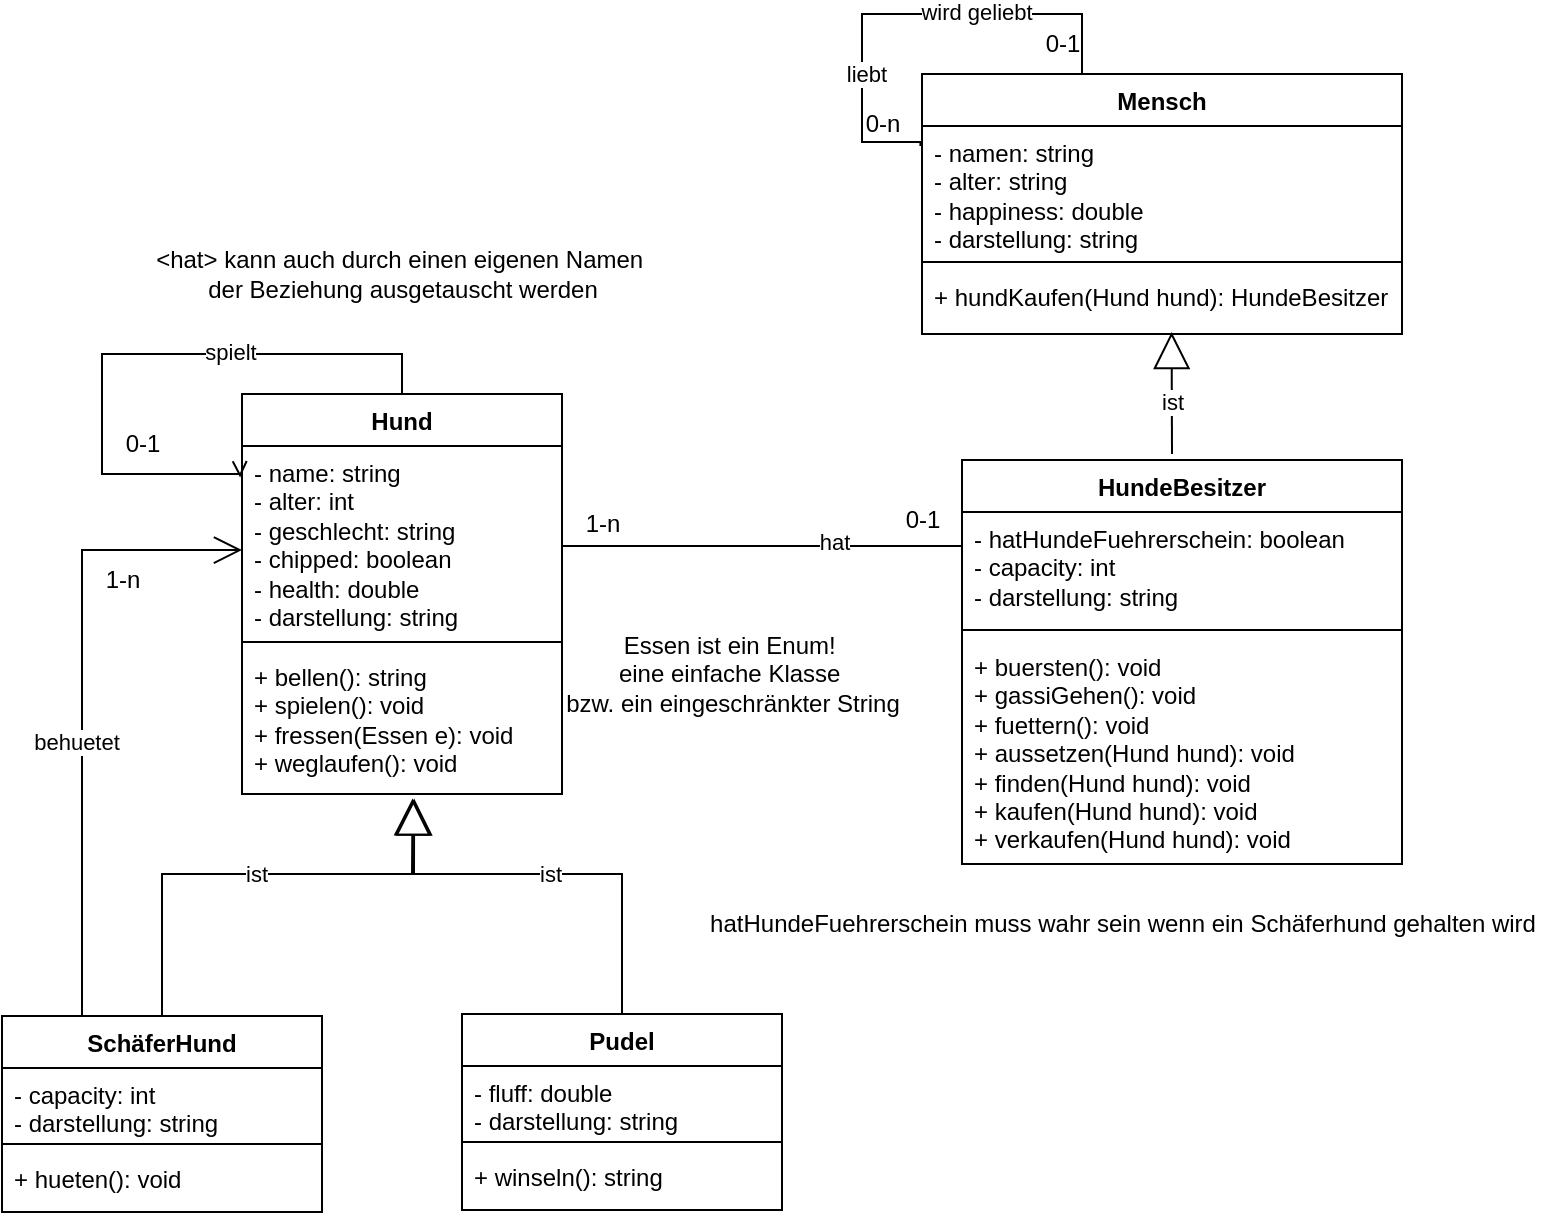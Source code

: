 <mxfile version="28.2.5">
  <diagram name="Page-1" id="Max2WZ-MBaIIRmOilrPB">
    <mxGraphModel dx="1281" dy="1627" grid="1" gridSize="10" guides="1" tooltips="1" connect="1" arrows="1" fold="1" page="1" pageScale="1" pageWidth="850" pageHeight="1100" math="0" shadow="0">
      <root>
        <mxCell id="0" />
        <mxCell id="1" parent="0" />
        <mxCell id="FNegfmYzlg8Jt2f-ISSN-9" value="Hund" style="swimlane;fontStyle=1;align=center;verticalAlign=top;childLayout=stackLayout;horizontal=1;startSize=26;horizontalStack=0;resizeParent=1;resizeParentMax=0;resizeLast=0;collapsible=1;marginBottom=0;whiteSpace=wrap;html=1;" parent="1" vertex="1">
          <mxGeometry x="160" y="170" width="160" height="200" as="geometry" />
        </mxCell>
        <mxCell id="FNegfmYzlg8Jt2f-ISSN-10" value="- name: string&lt;div&gt;- alter: int&lt;/div&gt;&lt;div&gt;-&lt;span style=&quot;background-color: initial;&quot;&gt;&amp;nbsp;geschlecht: string&lt;/span&gt;&lt;div&gt;- chipped: boolean&lt;/div&gt;&lt;div&gt;- health: double&lt;/div&gt;&lt;/div&gt;&lt;div&gt;- darstellung: string&lt;/div&gt;" style="text;strokeColor=none;fillColor=none;align=left;verticalAlign=top;spacingLeft=4;spacingRight=4;overflow=hidden;rotatable=0;points=[[0,0.5],[1,0.5]];portConstraint=eastwest;whiteSpace=wrap;html=1;" parent="FNegfmYzlg8Jt2f-ISSN-9" vertex="1">
          <mxGeometry y="26" width="160" height="94" as="geometry" />
        </mxCell>
        <mxCell id="FNegfmYzlg8Jt2f-ISSN-11" value="" style="line;strokeWidth=1;fillColor=none;align=left;verticalAlign=middle;spacingTop=-1;spacingLeft=3;spacingRight=3;rotatable=0;labelPosition=right;points=[];portConstraint=eastwest;strokeColor=inherit;" parent="FNegfmYzlg8Jt2f-ISSN-9" vertex="1">
          <mxGeometry y="120" width="160" height="8" as="geometry" />
        </mxCell>
        <mxCell id="FNegfmYzlg8Jt2f-ISSN-12" value="+ bellen(): string&lt;div&gt;+ spielen(): void&lt;/div&gt;&lt;div&gt;+ fressen(Essen e): void&lt;/div&gt;&lt;div&gt;+ weglaufen(): void&lt;/div&gt;" style="text;strokeColor=none;fillColor=none;align=left;verticalAlign=top;spacingLeft=4;spacingRight=4;overflow=hidden;rotatable=0;points=[[0,0.5],[1,0.5]];portConstraint=eastwest;whiteSpace=wrap;html=1;" parent="FNegfmYzlg8Jt2f-ISSN-9" vertex="1">
          <mxGeometry y="128" width="160" height="72" as="geometry" />
        </mxCell>
        <mxCell id="FNegfmYzlg8Jt2f-ISSN-21" value="Mensch" style="swimlane;fontStyle=1;align=center;verticalAlign=top;childLayout=stackLayout;horizontal=1;startSize=26;horizontalStack=0;resizeParent=1;resizeParentMax=0;resizeLast=0;collapsible=1;marginBottom=0;whiteSpace=wrap;html=1;" parent="1" vertex="1">
          <mxGeometry x="500" y="10" width="240" height="130" as="geometry" />
        </mxCell>
        <mxCell id="FNegfmYzlg8Jt2f-ISSN-22" value="&lt;div&gt;- namen: string&lt;/div&gt;&lt;div&gt;- alter: string&lt;/div&gt;&lt;div&gt;- happiness: double&lt;/div&gt;&lt;div&gt;- darstellung: string&lt;/div&gt;" style="text;strokeColor=none;fillColor=none;align=left;verticalAlign=top;spacingLeft=4;spacingRight=4;overflow=hidden;rotatable=0;points=[[0,0.5],[1,0.5]];portConstraint=eastwest;whiteSpace=wrap;html=1;" parent="FNegfmYzlg8Jt2f-ISSN-21" vertex="1">
          <mxGeometry y="26" width="240" height="64" as="geometry" />
        </mxCell>
        <mxCell id="FNegfmYzlg8Jt2f-ISSN-23" value="" style="line;strokeWidth=1;fillColor=none;align=left;verticalAlign=middle;spacingTop=-1;spacingLeft=3;spacingRight=3;rotatable=0;labelPosition=right;points=[];portConstraint=eastwest;strokeColor=inherit;" parent="FNegfmYzlg8Jt2f-ISSN-21" vertex="1">
          <mxGeometry y="90" width="240" height="8" as="geometry" />
        </mxCell>
        <mxCell id="FNegfmYzlg8Jt2f-ISSN-24" value="+ hundKaufen(Hund hund): HundeBesitzer" style="text;strokeColor=none;fillColor=none;align=left;verticalAlign=top;spacingLeft=4;spacingRight=4;overflow=hidden;rotatable=0;points=[[0,0.5],[1,0.5]];portConstraint=eastwest;whiteSpace=wrap;html=1;" parent="FNegfmYzlg8Jt2f-ISSN-21" vertex="1">
          <mxGeometry y="98" width="240" height="32" as="geometry" />
        </mxCell>
        <mxCell id="FNegfmYzlg8Jt2f-ISSN-29" value="SchäferHund" style="swimlane;fontStyle=1;align=center;verticalAlign=top;childLayout=stackLayout;horizontal=1;startSize=26;horizontalStack=0;resizeParent=1;resizeParentMax=0;resizeLast=0;collapsible=1;marginBottom=0;whiteSpace=wrap;html=1;" parent="1" vertex="1">
          <mxGeometry x="40" y="481" width="160" height="98" as="geometry" />
        </mxCell>
        <mxCell id="FNegfmYzlg8Jt2f-ISSN-30" value="- capacity: int&lt;div&gt;- darstellung: string&lt;/div&gt;" style="text;strokeColor=none;fillColor=none;align=left;verticalAlign=top;spacingLeft=4;spacingRight=4;overflow=hidden;rotatable=0;points=[[0,0.5],[1,0.5]];portConstraint=eastwest;whiteSpace=wrap;html=1;" parent="FNegfmYzlg8Jt2f-ISSN-29" vertex="1">
          <mxGeometry y="26" width="160" height="34" as="geometry" />
        </mxCell>
        <mxCell id="FNegfmYzlg8Jt2f-ISSN-31" value="" style="line;strokeWidth=1;fillColor=none;align=left;verticalAlign=middle;spacingTop=-1;spacingLeft=3;spacingRight=3;rotatable=0;labelPosition=right;points=[];portConstraint=eastwest;strokeColor=inherit;" parent="FNegfmYzlg8Jt2f-ISSN-29" vertex="1">
          <mxGeometry y="60" width="160" height="8" as="geometry" />
        </mxCell>
        <mxCell id="FNegfmYzlg8Jt2f-ISSN-32" value="&lt;div&gt;+ hueten(): void&lt;/div&gt;" style="text;strokeColor=none;fillColor=none;align=left;verticalAlign=top;spacingLeft=4;spacingRight=4;overflow=hidden;rotatable=0;points=[[0,0.5],[1,0.5]];portConstraint=eastwest;whiteSpace=wrap;html=1;" parent="FNegfmYzlg8Jt2f-ISSN-29" vertex="1">
          <mxGeometry y="68" width="160" height="30" as="geometry" />
        </mxCell>
        <mxCell id="FNegfmYzlg8Jt2f-ISSN-33" value="ist" style="endArrow=block;endSize=16;endFill=0;html=1;rounded=0;entryX=0.538;entryY=1.031;entryDx=0;entryDy=0;entryPerimeter=0;exitX=0.5;exitY=0;exitDx=0;exitDy=0;" parent="1" source="FNegfmYzlg8Jt2f-ISSN-29" target="FNegfmYzlg8Jt2f-ISSN-12" edge="1">
          <mxGeometry width="160" relative="1" as="geometry">
            <mxPoint x="120" y="440" as="sourcePoint" />
            <mxPoint x="248.8" y="369.996" as="targetPoint" />
            <Array as="points">
              <mxPoint x="120" y="410" />
              <mxPoint x="180" y="410" />
              <mxPoint x="246" y="410" />
            </Array>
          </mxGeometry>
        </mxCell>
        <mxCell id="FNegfmYzlg8Jt2f-ISSN-42" value="hatHundeFuehrerschein muss wahr sein wenn ein Schäferhund gehalten wird" style="text;html=1;align=center;verticalAlign=middle;resizable=0;points=[];autosize=1;strokeColor=none;fillColor=none;" parent="1" vertex="1">
          <mxGeometry x="380" y="420" width="440" height="30" as="geometry" />
        </mxCell>
        <mxCell id="FNegfmYzlg8Jt2f-ISSN-49" value="HundeBesitzer" style="swimlane;fontStyle=1;align=center;verticalAlign=top;childLayout=stackLayout;horizontal=1;startSize=26;horizontalStack=0;resizeParent=1;resizeParentMax=0;resizeLast=0;collapsible=1;marginBottom=0;whiteSpace=wrap;html=1;" parent="1" vertex="1">
          <mxGeometry x="520" y="203" width="220" height="202" as="geometry" />
        </mxCell>
        <mxCell id="FNegfmYzlg8Jt2f-ISSN-50" value="- hatHundeFuehrerschein: boolean&lt;div&gt;- capacity: int&lt;/div&gt;&lt;div&gt;- darstellung: string&lt;/div&gt;" style="text;strokeColor=none;fillColor=none;align=left;verticalAlign=top;spacingLeft=4;spacingRight=4;overflow=hidden;rotatable=0;points=[[0,0.5],[1,0.5]];portConstraint=eastwest;whiteSpace=wrap;html=1;" parent="FNegfmYzlg8Jt2f-ISSN-49" vertex="1">
          <mxGeometry y="26" width="220" height="54" as="geometry" />
        </mxCell>
        <mxCell id="FNegfmYzlg8Jt2f-ISSN-51" value="" style="line;strokeWidth=1;fillColor=none;align=left;verticalAlign=middle;spacingTop=-1;spacingLeft=3;spacingRight=3;rotatable=0;labelPosition=right;points=[];portConstraint=eastwest;strokeColor=inherit;" parent="FNegfmYzlg8Jt2f-ISSN-49" vertex="1">
          <mxGeometry y="80" width="220" height="10" as="geometry" />
        </mxCell>
        <mxCell id="FNegfmYzlg8Jt2f-ISSN-52" value="+ buersten(): void&lt;div&gt;+ gassiGehen(): void&lt;br&gt;&lt;/div&gt;&lt;div&gt;+ fuettern(): void&lt;/div&gt;&lt;div&gt;+ aussetzen(Hund hund): void&lt;/div&gt;&lt;div&gt;+ finden(Hund hund): void&lt;/div&gt;&lt;div&gt;+ kaufen(Hund hund): void&lt;/div&gt;&lt;div&gt;+ verkaufen(Hund hund):&amp;nbsp;&lt;span style=&quot;background-color: initial;&quot;&gt;void&lt;/span&gt;&lt;/div&gt;" style="text;strokeColor=none;fillColor=none;align=left;verticalAlign=top;spacingLeft=4;spacingRight=4;overflow=hidden;rotatable=0;points=[[0,0.5],[1,0.5]];portConstraint=eastwest;whiteSpace=wrap;html=1;" parent="FNegfmYzlg8Jt2f-ISSN-49" vertex="1">
          <mxGeometry y="90" width="220" height="112" as="geometry" />
        </mxCell>
        <mxCell id="FNegfmYzlg8Jt2f-ISSN-53" value="ist" style="endArrow=block;endSize=16;endFill=0;html=1;rounded=0;entryX=0.52;entryY=0.969;entryDx=0;entryDy=0;entryPerimeter=0;" parent="1" target="FNegfmYzlg8Jt2f-ISSN-24" edge="1">
          <mxGeometry x="-0.146" width="160" relative="1" as="geometry">
            <mxPoint x="625" y="200" as="sourcePoint" />
            <mxPoint x="259" y="325" as="targetPoint" />
            <mxPoint as="offset" />
          </mxGeometry>
        </mxCell>
        <mxCell id="FNegfmYzlg8Jt2f-ISSN-55" value="Pudel" style="swimlane;fontStyle=1;align=center;verticalAlign=top;childLayout=stackLayout;horizontal=1;startSize=26;horizontalStack=0;resizeParent=1;resizeParentMax=0;resizeLast=0;collapsible=1;marginBottom=0;whiteSpace=wrap;html=1;" parent="1" vertex="1">
          <mxGeometry x="270" y="480" width="160" height="98" as="geometry" />
        </mxCell>
        <mxCell id="FNegfmYzlg8Jt2f-ISSN-56" value="- fluff: double&lt;div&gt;- darstellung: string&lt;/div&gt;" style="text;strokeColor=none;fillColor=none;align=left;verticalAlign=top;spacingLeft=4;spacingRight=4;overflow=hidden;rotatable=0;points=[[0,0.5],[1,0.5]];portConstraint=eastwest;whiteSpace=wrap;html=1;" parent="FNegfmYzlg8Jt2f-ISSN-55" vertex="1">
          <mxGeometry y="26" width="160" height="34" as="geometry" />
        </mxCell>
        <mxCell id="FNegfmYzlg8Jt2f-ISSN-57" value="" style="line;strokeWidth=1;fillColor=none;align=left;verticalAlign=middle;spacingTop=-1;spacingLeft=3;spacingRight=3;rotatable=0;labelPosition=right;points=[];portConstraint=eastwest;strokeColor=inherit;" parent="FNegfmYzlg8Jt2f-ISSN-55" vertex="1">
          <mxGeometry y="60" width="160" height="8" as="geometry" />
        </mxCell>
        <mxCell id="FNegfmYzlg8Jt2f-ISSN-58" value="+ winseln(): string" style="text;strokeColor=none;fillColor=none;align=left;verticalAlign=top;spacingLeft=4;spacingRight=4;overflow=hidden;rotatable=0;points=[[0,0.5],[1,0.5]];portConstraint=eastwest;whiteSpace=wrap;html=1;" parent="FNegfmYzlg8Jt2f-ISSN-55" vertex="1">
          <mxGeometry y="68" width="160" height="30" as="geometry" />
        </mxCell>
        <mxCell id="FNegfmYzlg8Jt2f-ISSN-59" value="ist" style="endArrow=block;endSize=16;endFill=0;html=1;rounded=0;entryX=0.533;entryY=1.031;entryDx=0;entryDy=0;entryPerimeter=0;exitX=0.5;exitY=0;exitDx=0;exitDy=0;" parent="1" source="FNegfmYzlg8Jt2f-ISSN-55" target="FNegfmYzlg8Jt2f-ISSN-12" edge="1">
          <mxGeometry width="160" relative="1" as="geometry">
            <mxPoint x="350" y="439" as="sourcePoint" />
            <mxPoint x="476" y="334" as="targetPoint" />
            <Array as="points">
              <mxPoint x="350" y="410" />
              <mxPoint x="245" y="410" />
            </Array>
          </mxGeometry>
        </mxCell>
        <mxCell id="FNegfmYzlg8Jt2f-ISSN-60" value="" style="endArrow=none;html=1;edgeStyle=orthogonalEdgeStyle;rounded=0;exitX=1;exitY=0.5;exitDx=0;exitDy=0;entryX=0;entryY=0.5;entryDx=0;entryDy=0;" parent="1" source="FNegfmYzlg8Jt2f-ISSN-10" target="FNegfmYzlg8Jt2f-ISSN-50" edge="1">
          <mxGeometry relative="1" as="geometry">
            <mxPoint x="419" y="357" as="sourcePoint" />
            <mxPoint x="499" y="300" as="targetPoint" />
            <Array as="points">
              <mxPoint x="320" y="246" />
            </Array>
          </mxGeometry>
        </mxCell>
        <mxCell id="FNegfmYzlg8Jt2f-ISSN-61" value="hat" style="edgeLabel;html=1;align=center;verticalAlign=middle;resizable=0;points=[];" parent="FNegfmYzlg8Jt2f-ISSN-60" vertex="1" connectable="0">
          <mxGeometry x="0.299" y="2" relative="1" as="geometry">
            <mxPoint as="offset" />
          </mxGeometry>
        </mxCell>
        <mxCell id="FNegfmYzlg8Jt2f-ISSN-63" value="0-1" style="text;html=1;align=center;verticalAlign=middle;resizable=0;points=[];autosize=1;strokeColor=none;fillColor=none;" parent="1" vertex="1">
          <mxGeometry x="480" y="218" width="40" height="30" as="geometry" />
        </mxCell>
        <mxCell id="FNegfmYzlg8Jt2f-ISSN-62" value="1-n" style="text;html=1;align=center;verticalAlign=middle;resizable=0;points=[];autosize=1;strokeColor=none;fillColor=none;" parent="1" vertex="1">
          <mxGeometry x="320" y="220" width="40" height="30" as="geometry" />
        </mxCell>
        <mxCell id="FNegfmYzlg8Jt2f-ISSN-66" value="1-n" style="text;html=1;align=center;verticalAlign=middle;resizable=0;points=[];autosize=1;strokeColor=none;fillColor=none;" parent="1" vertex="1">
          <mxGeometry x="80" y="248" width="40" height="30" as="geometry" />
        </mxCell>
        <mxCell id="FNegfmYzlg8Jt2f-ISSN-71" value="&amp;lt;hat&amp;gt; kann auch durch einen eigenen Namen&amp;nbsp;&lt;div&gt;der Beziehung ausgetauscht werden&lt;/div&gt;" style="text;html=1;align=center;verticalAlign=middle;resizable=0;points=[];autosize=1;strokeColor=none;fillColor=none;" parent="1" vertex="1">
          <mxGeometry x="105" y="90" width="270" height="40" as="geometry" />
        </mxCell>
        <mxCell id="FNegfmYzlg8Jt2f-ISSN-76" value="Essen ist ein Enum!&amp;nbsp;&lt;div&gt;eine einfache Klasse&amp;nbsp;&lt;div&gt;bzw. ein eingeschränkter String&lt;/div&gt;&lt;/div&gt;" style="text;html=1;align=center;verticalAlign=middle;resizable=0;points=[];autosize=1;strokeColor=none;fillColor=none;" parent="1" vertex="1">
          <mxGeometry x="310" y="280" width="190" height="60" as="geometry" />
        </mxCell>
        <mxCell id="5g4FxoJ52sY9ZF0bcnco-2" value="0-1" style="text;html=1;align=center;verticalAlign=middle;resizable=0;points=[];autosize=1;strokeColor=none;fillColor=none;" parent="1" vertex="1">
          <mxGeometry x="550" y="-20" width="40" height="30" as="geometry" />
        </mxCell>
        <mxCell id="FNegfmYzlg8Jt2f-ISSN-74" value="0-n" style="text;html=1;align=center;verticalAlign=middle;resizable=0;points=[];autosize=1;strokeColor=none;fillColor=none;" parent="1" vertex="1">
          <mxGeometry x="460" y="20" width="40" height="30" as="geometry" />
        </mxCell>
        <mxCell id="FNegfmYzlg8Jt2f-ISSN-72" value="" style="endArrow=none;html=1;edgeStyle=orthogonalEdgeStyle;rounded=0;exitX=0.5;exitY=0;exitDx=0;exitDy=0;entryX=-0.005;entryY=0.156;entryDx=0;entryDy=0;entryPerimeter=0;" parent="1" edge="1">
          <mxGeometry relative="1" as="geometry">
            <mxPoint x="580" y="10" as="sourcePoint" />
            <mxPoint x="499.2" y="45.984" as="targetPoint" />
            <Array as="points">
              <mxPoint x="580" y="-20" />
              <mxPoint x="470" y="-20" />
              <mxPoint x="470" y="44" />
            </Array>
          </mxGeometry>
        </mxCell>
        <mxCell id="FNegfmYzlg8Jt2f-ISSN-73" value="liebt" style="edgeLabel;html=1;align=center;verticalAlign=middle;resizable=0;points=[];" parent="FNegfmYzlg8Jt2f-ISSN-72" vertex="1" connectable="0">
          <mxGeometry x="0.299" y="2" relative="1" as="geometry">
            <mxPoint y="17" as="offset" />
          </mxGeometry>
        </mxCell>
        <mxCell id="5g4FxoJ52sY9ZF0bcnco-1" value="wird geliebt" style="edgeLabel;html=1;align=center;verticalAlign=middle;resizable=0;points=[];" parent="FNegfmYzlg8Jt2f-ISSN-72" vertex="1" connectable="0">
          <mxGeometry x="-0.294" y="-1" relative="1" as="geometry">
            <mxPoint as="offset" />
          </mxGeometry>
        </mxCell>
        <mxCell id="5g4FxoJ52sY9ZF0bcnco-4" value="0-1" style="text;html=1;align=center;verticalAlign=middle;resizable=0;points=[];autosize=1;strokeColor=none;fillColor=none;" parent="1" vertex="1">
          <mxGeometry x="90" y="180" width="40" height="30" as="geometry" />
        </mxCell>
        <mxCell id="5g4FxoJ52sY9ZF0bcnco-10" value="" style="endArrow=open;endFill=1;endSize=12;html=1;rounded=0;entryX=-0.012;entryY=0.31;entryDx=0;entryDy=0;entryPerimeter=0;exitX=0.25;exitY=0;exitDx=0;exitDy=0;" parent="1" source="FNegfmYzlg8Jt2f-ISSN-29" edge="1">
          <mxGeometry width="160" relative="1" as="geometry">
            <mxPoint x="80" y="507" as="sourcePoint" />
            <mxPoint x="160.0" y="248.04" as="targetPoint" />
            <Array as="points">
              <mxPoint x="80" y="248" />
            </Array>
          </mxGeometry>
        </mxCell>
        <mxCell id="5g4FxoJ52sY9ZF0bcnco-11" value="behuetet" style="edgeLabel;html=1;align=center;verticalAlign=middle;resizable=0;points=[];" parent="5g4FxoJ52sY9ZF0bcnco-10" vertex="1" connectable="0">
          <mxGeometry x="-0.122" y="3" relative="1" as="geometry">
            <mxPoint as="offset" />
          </mxGeometry>
        </mxCell>
        <mxCell id="5g4FxoJ52sY9ZF0bcnco-6" value="" style="endArrow=open;html=1;edgeStyle=orthogonalEdgeStyle;rounded=0;exitX=0.5;exitY=0;exitDx=0;exitDy=0;entryX=-0.006;entryY=0.167;entryDx=0;entryDy=0;entryPerimeter=0;" parent="1" source="FNegfmYzlg8Jt2f-ISSN-9" target="FNegfmYzlg8Jt2f-ISSN-10" edge="1">
          <mxGeometry relative="1" as="geometry">
            <mxPoint x="120" y="104" as="sourcePoint" />
            <mxPoint x="120" y="140" as="targetPoint" />
            <Array as="points">
              <mxPoint x="240" y="150" />
              <mxPoint x="90" y="150" />
              <mxPoint x="90" y="210" />
            </Array>
          </mxGeometry>
        </mxCell>
        <mxCell id="5g4FxoJ52sY9ZF0bcnco-8" value="spielt" style="edgeLabel;html=1;align=center;verticalAlign=middle;resizable=0;points=[];" parent="5g4FxoJ52sY9ZF0bcnco-6" vertex="1" connectable="0">
          <mxGeometry x="-0.294" y="-1" relative="1" as="geometry">
            <mxPoint as="offset" />
          </mxGeometry>
        </mxCell>
      </root>
    </mxGraphModel>
  </diagram>
</mxfile>
